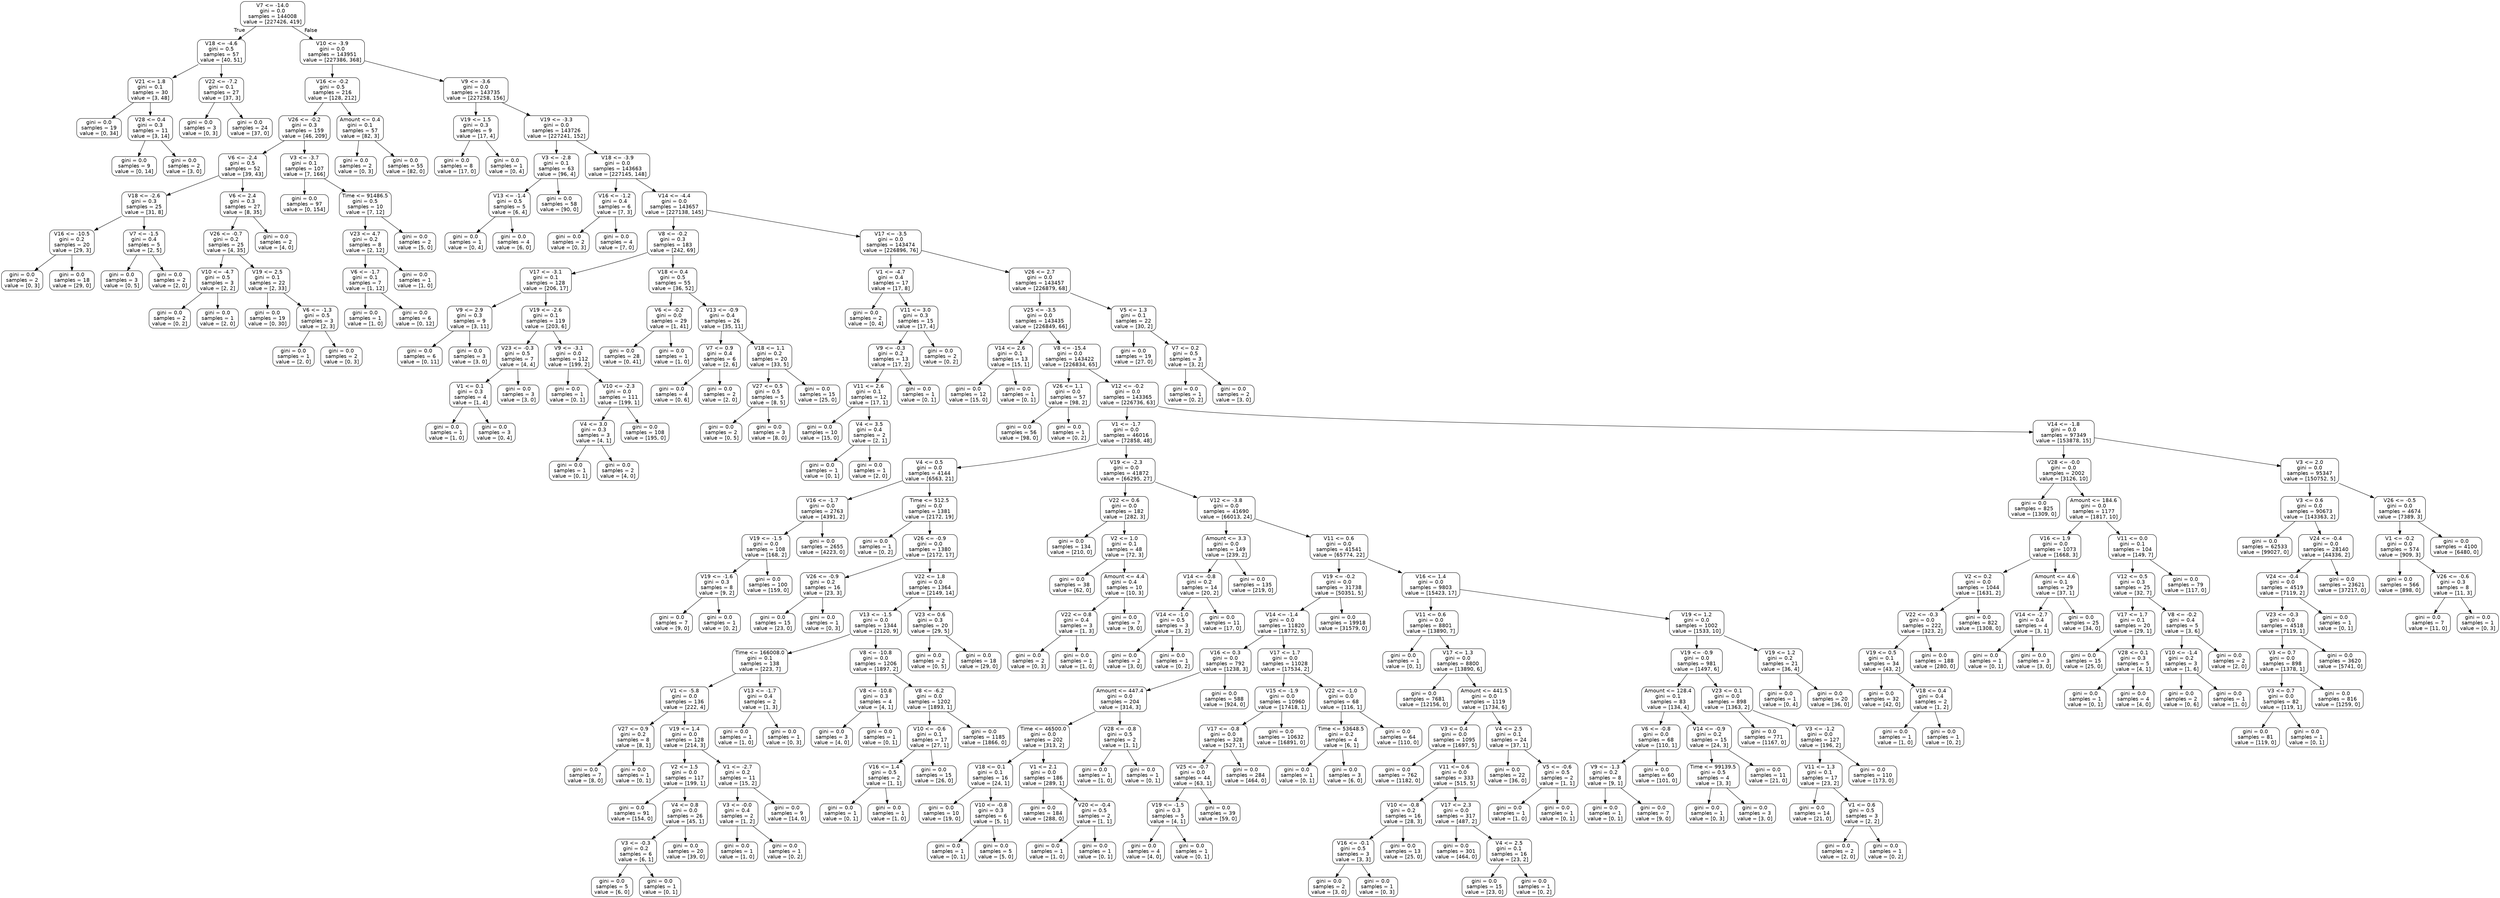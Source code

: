 digraph Tree {
node [shape=box, style="rounded", color="black", fontname="helvetica"] ;
edge [fontname="helvetica"] ;
0 [label="V7 <= -14.0\ngini = 0.0\nsamples = 144008\nvalue = [227426, 419]"] ;
1 [label="V18 <= -4.6\ngini = 0.5\nsamples = 57\nvalue = [40, 51]"] ;
0 -> 1 [labeldistance=2.5, labelangle=45, headlabel="True"] ;
2 [label="V21 <= 1.8\ngini = 0.1\nsamples = 30\nvalue = [3, 48]"] ;
1 -> 2 ;
3 [label="gini = 0.0\nsamples = 19\nvalue = [0, 34]"] ;
2 -> 3 ;
4 [label="V28 <= 0.4\ngini = 0.3\nsamples = 11\nvalue = [3, 14]"] ;
2 -> 4 ;
5 [label="gini = 0.0\nsamples = 9\nvalue = [0, 14]"] ;
4 -> 5 ;
6 [label="gini = 0.0\nsamples = 2\nvalue = [3, 0]"] ;
4 -> 6 ;
7 [label="V22 <= -7.2\ngini = 0.1\nsamples = 27\nvalue = [37, 3]"] ;
1 -> 7 ;
8 [label="gini = 0.0\nsamples = 3\nvalue = [0, 3]"] ;
7 -> 8 ;
9 [label="gini = 0.0\nsamples = 24\nvalue = [37, 0]"] ;
7 -> 9 ;
10 [label="V10 <= -3.9\ngini = 0.0\nsamples = 143951\nvalue = [227386, 368]"] ;
0 -> 10 [labeldistance=2.5, labelangle=-45, headlabel="False"] ;
11 [label="V16 <= -0.2\ngini = 0.5\nsamples = 216\nvalue = [128, 212]"] ;
10 -> 11 ;
12 [label="V26 <= -0.2\ngini = 0.3\nsamples = 159\nvalue = [46, 209]"] ;
11 -> 12 ;
13 [label="V6 <= -2.4\ngini = 0.5\nsamples = 52\nvalue = [39, 43]"] ;
12 -> 13 ;
14 [label="V18 <= -2.6\ngini = 0.3\nsamples = 25\nvalue = [31, 8]"] ;
13 -> 14 ;
15 [label="V16 <= -10.5\ngini = 0.2\nsamples = 20\nvalue = [29, 3]"] ;
14 -> 15 ;
16 [label="gini = 0.0\nsamples = 2\nvalue = [0, 3]"] ;
15 -> 16 ;
17 [label="gini = 0.0\nsamples = 18\nvalue = [29, 0]"] ;
15 -> 17 ;
18 [label="V7 <= -1.5\ngini = 0.4\nsamples = 5\nvalue = [2, 5]"] ;
14 -> 18 ;
19 [label="gini = 0.0\nsamples = 3\nvalue = [0, 5]"] ;
18 -> 19 ;
20 [label="gini = 0.0\nsamples = 2\nvalue = [2, 0]"] ;
18 -> 20 ;
21 [label="V6 <= 2.4\ngini = 0.3\nsamples = 27\nvalue = [8, 35]"] ;
13 -> 21 ;
22 [label="V26 <= -0.7\ngini = 0.2\nsamples = 25\nvalue = [4, 35]"] ;
21 -> 22 ;
23 [label="V10 <= -4.7\ngini = 0.5\nsamples = 3\nvalue = [2, 2]"] ;
22 -> 23 ;
24 [label="gini = 0.0\nsamples = 2\nvalue = [0, 2]"] ;
23 -> 24 ;
25 [label="gini = 0.0\nsamples = 1\nvalue = [2, 0]"] ;
23 -> 25 ;
26 [label="V19 <= 2.5\ngini = 0.1\nsamples = 22\nvalue = [2, 33]"] ;
22 -> 26 ;
27 [label="gini = 0.0\nsamples = 19\nvalue = [0, 30]"] ;
26 -> 27 ;
28 [label="V6 <= -1.3\ngini = 0.5\nsamples = 3\nvalue = [2, 3]"] ;
26 -> 28 ;
29 [label="gini = 0.0\nsamples = 1\nvalue = [2, 0]"] ;
28 -> 29 ;
30 [label="gini = 0.0\nsamples = 2\nvalue = [0, 3]"] ;
28 -> 30 ;
31 [label="gini = 0.0\nsamples = 2\nvalue = [4, 0]"] ;
21 -> 31 ;
32 [label="V3 <= -3.7\ngini = 0.1\nsamples = 107\nvalue = [7, 166]"] ;
12 -> 32 ;
33 [label="gini = 0.0\nsamples = 97\nvalue = [0, 154]"] ;
32 -> 33 ;
34 [label="Time <= 91486.5\ngini = 0.5\nsamples = 10\nvalue = [7, 12]"] ;
32 -> 34 ;
35 [label="V23 <= 4.7\ngini = 0.2\nsamples = 8\nvalue = [2, 12]"] ;
34 -> 35 ;
36 [label="V6 <= -1.7\ngini = 0.1\nsamples = 7\nvalue = [1, 12]"] ;
35 -> 36 ;
37 [label="gini = 0.0\nsamples = 1\nvalue = [1, 0]"] ;
36 -> 37 ;
38 [label="gini = 0.0\nsamples = 6\nvalue = [0, 12]"] ;
36 -> 38 ;
39 [label="gini = 0.0\nsamples = 1\nvalue = [1, 0]"] ;
35 -> 39 ;
40 [label="gini = 0.0\nsamples = 2\nvalue = [5, 0]"] ;
34 -> 40 ;
41 [label="Amount <= 0.4\ngini = 0.1\nsamples = 57\nvalue = [82, 3]"] ;
11 -> 41 ;
42 [label="gini = 0.0\nsamples = 2\nvalue = [0, 3]"] ;
41 -> 42 ;
43 [label="gini = 0.0\nsamples = 55\nvalue = [82, 0]"] ;
41 -> 43 ;
44 [label="V9 <= -3.6\ngini = 0.0\nsamples = 143735\nvalue = [227258, 156]"] ;
10 -> 44 ;
45 [label="V19 <= 1.5\ngini = 0.3\nsamples = 9\nvalue = [17, 4]"] ;
44 -> 45 ;
46 [label="gini = 0.0\nsamples = 8\nvalue = [17, 0]"] ;
45 -> 46 ;
47 [label="gini = 0.0\nsamples = 1\nvalue = [0, 4]"] ;
45 -> 47 ;
48 [label="V19 <= -3.3\ngini = 0.0\nsamples = 143726\nvalue = [227241, 152]"] ;
44 -> 48 ;
49 [label="V3 <= -2.8\ngini = 0.1\nsamples = 63\nvalue = [96, 4]"] ;
48 -> 49 ;
50 [label="V13 <= -1.4\ngini = 0.5\nsamples = 5\nvalue = [6, 4]"] ;
49 -> 50 ;
51 [label="gini = 0.0\nsamples = 1\nvalue = [0, 4]"] ;
50 -> 51 ;
52 [label="gini = 0.0\nsamples = 4\nvalue = [6, 0]"] ;
50 -> 52 ;
53 [label="gini = 0.0\nsamples = 58\nvalue = [90, 0]"] ;
49 -> 53 ;
54 [label="V18 <= -3.9\ngini = 0.0\nsamples = 143663\nvalue = [227145, 148]"] ;
48 -> 54 ;
55 [label="V16 <= -1.2\ngini = 0.4\nsamples = 6\nvalue = [7, 3]"] ;
54 -> 55 ;
56 [label="gini = 0.0\nsamples = 2\nvalue = [0, 3]"] ;
55 -> 56 ;
57 [label="gini = 0.0\nsamples = 4\nvalue = [7, 0]"] ;
55 -> 57 ;
58 [label="V14 <= -4.4\ngini = 0.0\nsamples = 143657\nvalue = [227138, 145]"] ;
54 -> 58 ;
59 [label="V8 <= -0.2\ngini = 0.3\nsamples = 183\nvalue = [242, 69]"] ;
58 -> 59 ;
60 [label="V17 <= -3.1\ngini = 0.1\nsamples = 128\nvalue = [206, 17]"] ;
59 -> 60 ;
61 [label="V9 <= 2.9\ngini = 0.3\nsamples = 9\nvalue = [3, 11]"] ;
60 -> 61 ;
62 [label="gini = 0.0\nsamples = 6\nvalue = [0, 11]"] ;
61 -> 62 ;
63 [label="gini = 0.0\nsamples = 3\nvalue = [3, 0]"] ;
61 -> 63 ;
64 [label="V19 <= -2.6\ngini = 0.1\nsamples = 119\nvalue = [203, 6]"] ;
60 -> 64 ;
65 [label="V23 <= -0.3\ngini = 0.5\nsamples = 7\nvalue = [4, 4]"] ;
64 -> 65 ;
66 [label="V1 <= 0.1\ngini = 0.3\nsamples = 4\nvalue = [1, 4]"] ;
65 -> 66 ;
67 [label="gini = 0.0\nsamples = 1\nvalue = [1, 0]"] ;
66 -> 67 ;
68 [label="gini = 0.0\nsamples = 3\nvalue = [0, 4]"] ;
66 -> 68 ;
69 [label="gini = 0.0\nsamples = 3\nvalue = [3, 0]"] ;
65 -> 69 ;
70 [label="V9 <= -3.1\ngini = 0.0\nsamples = 112\nvalue = [199, 2]"] ;
64 -> 70 ;
71 [label="gini = 0.0\nsamples = 1\nvalue = [0, 1]"] ;
70 -> 71 ;
72 [label="V10 <= -2.3\ngini = 0.0\nsamples = 111\nvalue = [199, 1]"] ;
70 -> 72 ;
73 [label="V4 <= 3.0\ngini = 0.3\nsamples = 3\nvalue = [4, 1]"] ;
72 -> 73 ;
74 [label="gini = 0.0\nsamples = 1\nvalue = [0, 1]"] ;
73 -> 74 ;
75 [label="gini = 0.0\nsamples = 2\nvalue = [4, 0]"] ;
73 -> 75 ;
76 [label="gini = 0.0\nsamples = 108\nvalue = [195, 0]"] ;
72 -> 76 ;
77 [label="V18 <= 0.4\ngini = 0.5\nsamples = 55\nvalue = [36, 52]"] ;
59 -> 77 ;
78 [label="V6 <= -0.2\ngini = 0.0\nsamples = 29\nvalue = [1, 41]"] ;
77 -> 78 ;
79 [label="gini = 0.0\nsamples = 28\nvalue = [0, 41]"] ;
78 -> 79 ;
80 [label="gini = 0.0\nsamples = 1\nvalue = [1, 0]"] ;
78 -> 80 ;
81 [label="V13 <= -0.9\ngini = 0.4\nsamples = 26\nvalue = [35, 11]"] ;
77 -> 81 ;
82 [label="V7 <= 0.9\ngini = 0.4\nsamples = 6\nvalue = [2, 6]"] ;
81 -> 82 ;
83 [label="gini = 0.0\nsamples = 4\nvalue = [0, 6]"] ;
82 -> 83 ;
84 [label="gini = 0.0\nsamples = 2\nvalue = [2, 0]"] ;
82 -> 84 ;
85 [label="V18 <= 1.1\ngini = 0.2\nsamples = 20\nvalue = [33, 5]"] ;
81 -> 85 ;
86 [label="V27 <= 0.5\ngini = 0.5\nsamples = 5\nvalue = [8, 5]"] ;
85 -> 86 ;
87 [label="gini = 0.0\nsamples = 2\nvalue = [0, 5]"] ;
86 -> 87 ;
88 [label="gini = 0.0\nsamples = 3\nvalue = [8, 0]"] ;
86 -> 88 ;
89 [label="gini = 0.0\nsamples = 15\nvalue = [25, 0]"] ;
85 -> 89 ;
90 [label="V17 <= -3.5\ngini = 0.0\nsamples = 143474\nvalue = [226896, 76]"] ;
58 -> 90 ;
91 [label="V1 <= -4.7\ngini = 0.4\nsamples = 17\nvalue = [17, 8]"] ;
90 -> 91 ;
92 [label="gini = 0.0\nsamples = 2\nvalue = [0, 4]"] ;
91 -> 92 ;
93 [label="V11 <= 3.0\ngini = 0.3\nsamples = 15\nvalue = [17, 4]"] ;
91 -> 93 ;
94 [label="V9 <= -0.3\ngini = 0.2\nsamples = 13\nvalue = [17, 2]"] ;
93 -> 94 ;
95 [label="V11 <= 2.6\ngini = 0.1\nsamples = 12\nvalue = [17, 1]"] ;
94 -> 95 ;
96 [label="gini = 0.0\nsamples = 10\nvalue = [15, 0]"] ;
95 -> 96 ;
97 [label="V4 <= 3.5\ngini = 0.4\nsamples = 2\nvalue = [2, 1]"] ;
95 -> 97 ;
98 [label="gini = 0.0\nsamples = 1\nvalue = [0, 1]"] ;
97 -> 98 ;
99 [label="gini = 0.0\nsamples = 1\nvalue = [2, 0]"] ;
97 -> 99 ;
100 [label="gini = 0.0\nsamples = 1\nvalue = [0, 1]"] ;
94 -> 100 ;
101 [label="gini = 0.0\nsamples = 2\nvalue = [0, 2]"] ;
93 -> 101 ;
102 [label="V26 <= 2.7\ngini = 0.0\nsamples = 143457\nvalue = [226879, 68]"] ;
90 -> 102 ;
103 [label="V25 <= -3.5\ngini = 0.0\nsamples = 143435\nvalue = [226849, 66]"] ;
102 -> 103 ;
104 [label="V14 <= 2.6\ngini = 0.1\nsamples = 13\nvalue = [15, 1]"] ;
103 -> 104 ;
105 [label="gini = 0.0\nsamples = 12\nvalue = [15, 0]"] ;
104 -> 105 ;
106 [label="gini = 0.0\nsamples = 1\nvalue = [0, 1]"] ;
104 -> 106 ;
107 [label="V8 <= -15.4\ngini = 0.0\nsamples = 143422\nvalue = [226834, 65]"] ;
103 -> 107 ;
108 [label="V26 <= 1.1\ngini = 0.0\nsamples = 57\nvalue = [98, 2]"] ;
107 -> 108 ;
109 [label="gini = 0.0\nsamples = 56\nvalue = [98, 0]"] ;
108 -> 109 ;
110 [label="gini = 0.0\nsamples = 1\nvalue = [0, 2]"] ;
108 -> 110 ;
111 [label="V12 <= -0.2\ngini = 0.0\nsamples = 143365\nvalue = [226736, 63]"] ;
107 -> 111 ;
112 [label="V1 <= -1.7\ngini = 0.0\nsamples = 46016\nvalue = [72858, 48]"] ;
111 -> 112 ;
113 [label="V4 <= 0.5\ngini = 0.0\nsamples = 4144\nvalue = [6563, 21]"] ;
112 -> 113 ;
114 [label="V16 <= -1.7\ngini = 0.0\nsamples = 2763\nvalue = [4391, 2]"] ;
113 -> 114 ;
115 [label="V19 <= -1.5\ngini = 0.0\nsamples = 108\nvalue = [168, 2]"] ;
114 -> 115 ;
116 [label="V19 <= -1.6\ngini = 0.3\nsamples = 8\nvalue = [9, 2]"] ;
115 -> 116 ;
117 [label="gini = 0.0\nsamples = 7\nvalue = [9, 0]"] ;
116 -> 117 ;
118 [label="gini = 0.0\nsamples = 1\nvalue = [0, 2]"] ;
116 -> 118 ;
119 [label="gini = 0.0\nsamples = 100\nvalue = [159, 0]"] ;
115 -> 119 ;
120 [label="gini = 0.0\nsamples = 2655\nvalue = [4223, 0]"] ;
114 -> 120 ;
121 [label="Time <= 512.5\ngini = 0.0\nsamples = 1381\nvalue = [2172, 19]"] ;
113 -> 121 ;
122 [label="gini = 0.0\nsamples = 1\nvalue = [0, 2]"] ;
121 -> 122 ;
123 [label="V26 <= -0.9\ngini = 0.0\nsamples = 1380\nvalue = [2172, 17]"] ;
121 -> 123 ;
124 [label="V26 <= -0.9\ngini = 0.2\nsamples = 16\nvalue = [23, 3]"] ;
123 -> 124 ;
125 [label="gini = 0.0\nsamples = 15\nvalue = [23, 0]"] ;
124 -> 125 ;
126 [label="gini = 0.0\nsamples = 1\nvalue = [0, 3]"] ;
124 -> 126 ;
127 [label="V22 <= 1.8\ngini = 0.0\nsamples = 1364\nvalue = [2149, 14]"] ;
123 -> 127 ;
128 [label="V13 <= -1.5\ngini = 0.0\nsamples = 1344\nvalue = [2120, 9]"] ;
127 -> 128 ;
129 [label="Time <= 166008.0\ngini = 0.1\nsamples = 138\nvalue = [223, 7]"] ;
128 -> 129 ;
130 [label="V1 <= -5.8\ngini = 0.0\nsamples = 136\nvalue = [222, 4]"] ;
129 -> 130 ;
131 [label="V27 <= 0.9\ngini = 0.2\nsamples = 8\nvalue = [8, 1]"] ;
130 -> 131 ;
132 [label="gini = 0.0\nsamples = 7\nvalue = [8, 0]"] ;
131 -> 132 ;
133 [label="gini = 0.0\nsamples = 1\nvalue = [0, 1]"] ;
131 -> 133 ;
134 [label="V19 <= 1.4\ngini = 0.0\nsamples = 128\nvalue = [214, 3]"] ;
130 -> 134 ;
135 [label="V2 <= 1.5\ngini = 0.0\nsamples = 117\nvalue = [199, 1]"] ;
134 -> 135 ;
136 [label="gini = 0.0\nsamples = 91\nvalue = [154, 0]"] ;
135 -> 136 ;
137 [label="V4 <= 0.8\ngini = 0.0\nsamples = 26\nvalue = [45, 1]"] ;
135 -> 137 ;
138 [label="V3 <= -0.3\ngini = 0.2\nsamples = 6\nvalue = [6, 1]"] ;
137 -> 138 ;
139 [label="gini = 0.0\nsamples = 5\nvalue = [6, 0]"] ;
138 -> 139 ;
140 [label="gini = 0.0\nsamples = 1\nvalue = [0, 1]"] ;
138 -> 140 ;
141 [label="gini = 0.0\nsamples = 20\nvalue = [39, 0]"] ;
137 -> 141 ;
142 [label="V1 <= -2.7\ngini = 0.2\nsamples = 11\nvalue = [15, 2]"] ;
134 -> 142 ;
143 [label="V3 <= -0.0\ngini = 0.4\nsamples = 2\nvalue = [1, 2]"] ;
142 -> 143 ;
144 [label="gini = 0.0\nsamples = 1\nvalue = [1, 0]"] ;
143 -> 144 ;
145 [label="gini = 0.0\nsamples = 1\nvalue = [0, 2]"] ;
143 -> 145 ;
146 [label="gini = 0.0\nsamples = 9\nvalue = [14, 0]"] ;
142 -> 146 ;
147 [label="V13 <= -1.7\ngini = 0.4\nsamples = 2\nvalue = [1, 3]"] ;
129 -> 147 ;
148 [label="gini = 0.0\nsamples = 1\nvalue = [1, 0]"] ;
147 -> 148 ;
149 [label="gini = 0.0\nsamples = 1\nvalue = [0, 3]"] ;
147 -> 149 ;
150 [label="V8 <= -10.8\ngini = 0.0\nsamples = 1206\nvalue = [1897, 2]"] ;
128 -> 150 ;
151 [label="V8 <= -10.8\ngini = 0.3\nsamples = 4\nvalue = [4, 1]"] ;
150 -> 151 ;
152 [label="gini = 0.0\nsamples = 3\nvalue = [4, 0]"] ;
151 -> 152 ;
153 [label="gini = 0.0\nsamples = 1\nvalue = [0, 1]"] ;
151 -> 153 ;
154 [label="V8 <= -6.2\ngini = 0.0\nsamples = 1202\nvalue = [1893, 1]"] ;
150 -> 154 ;
155 [label="V10 <= -0.6\ngini = 0.1\nsamples = 17\nvalue = [27, 1]"] ;
154 -> 155 ;
156 [label="V16 <= 1.4\ngini = 0.5\nsamples = 2\nvalue = [1, 1]"] ;
155 -> 156 ;
157 [label="gini = 0.0\nsamples = 1\nvalue = [0, 1]"] ;
156 -> 157 ;
158 [label="gini = 0.0\nsamples = 1\nvalue = [1, 0]"] ;
156 -> 158 ;
159 [label="gini = 0.0\nsamples = 15\nvalue = [26, 0]"] ;
155 -> 159 ;
160 [label="gini = 0.0\nsamples = 1185\nvalue = [1866, 0]"] ;
154 -> 160 ;
161 [label="V23 <= 0.6\ngini = 0.3\nsamples = 20\nvalue = [29, 5]"] ;
127 -> 161 ;
162 [label="gini = 0.0\nsamples = 2\nvalue = [0, 5]"] ;
161 -> 162 ;
163 [label="gini = 0.0\nsamples = 18\nvalue = [29, 0]"] ;
161 -> 163 ;
164 [label="V19 <= -2.3\ngini = 0.0\nsamples = 41872\nvalue = [66295, 27]"] ;
112 -> 164 ;
165 [label="V22 <= 0.6\ngini = 0.0\nsamples = 182\nvalue = [282, 3]"] ;
164 -> 165 ;
166 [label="gini = 0.0\nsamples = 134\nvalue = [210, 0]"] ;
165 -> 166 ;
167 [label="V2 <= 1.0\ngini = 0.1\nsamples = 48\nvalue = [72, 3]"] ;
165 -> 167 ;
168 [label="gini = 0.0\nsamples = 38\nvalue = [62, 0]"] ;
167 -> 168 ;
169 [label="Amount <= 4.4\ngini = 0.4\nsamples = 10\nvalue = [10, 3]"] ;
167 -> 169 ;
170 [label="V22 <= 0.8\ngini = 0.4\nsamples = 3\nvalue = [1, 3]"] ;
169 -> 170 ;
171 [label="gini = 0.0\nsamples = 2\nvalue = [0, 3]"] ;
170 -> 171 ;
172 [label="gini = 0.0\nsamples = 1\nvalue = [1, 0]"] ;
170 -> 172 ;
173 [label="gini = 0.0\nsamples = 7\nvalue = [9, 0]"] ;
169 -> 173 ;
174 [label="V12 <= -3.8\ngini = 0.0\nsamples = 41690\nvalue = [66013, 24]"] ;
164 -> 174 ;
175 [label="Amount <= 3.3\ngini = 0.0\nsamples = 149\nvalue = [239, 2]"] ;
174 -> 175 ;
176 [label="V14 <= -0.8\ngini = 0.2\nsamples = 14\nvalue = [20, 2]"] ;
175 -> 176 ;
177 [label="V14 <= -1.0\ngini = 0.5\nsamples = 3\nvalue = [3, 2]"] ;
176 -> 177 ;
178 [label="gini = 0.0\nsamples = 2\nvalue = [3, 0]"] ;
177 -> 178 ;
179 [label="gini = 0.0\nsamples = 1\nvalue = [0, 2]"] ;
177 -> 179 ;
180 [label="gini = 0.0\nsamples = 11\nvalue = [17, 0]"] ;
176 -> 180 ;
181 [label="gini = 0.0\nsamples = 135\nvalue = [219, 0]"] ;
175 -> 181 ;
182 [label="V11 <= 0.6\ngini = 0.0\nsamples = 41541\nvalue = [65774, 22]"] ;
174 -> 182 ;
183 [label="V19 <= -0.2\ngini = 0.0\nsamples = 31738\nvalue = [50351, 5]"] ;
182 -> 183 ;
184 [label="V14 <= -1.4\ngini = 0.0\nsamples = 11820\nvalue = [18772, 5]"] ;
183 -> 184 ;
185 [label="V16 <= 0.3\ngini = 0.0\nsamples = 792\nvalue = [1238, 3]"] ;
184 -> 185 ;
186 [label="Amount <= 447.4\ngini = 0.0\nsamples = 204\nvalue = [314, 3]"] ;
185 -> 186 ;
187 [label="Time <= 46500.0\ngini = 0.0\nsamples = 202\nvalue = [313, 2]"] ;
186 -> 187 ;
188 [label="V18 <= 0.1\ngini = 0.1\nsamples = 16\nvalue = [24, 1]"] ;
187 -> 188 ;
189 [label="gini = 0.0\nsamples = 10\nvalue = [19, 0]"] ;
188 -> 189 ;
190 [label="V10 <= -0.8\ngini = 0.3\nsamples = 6\nvalue = [5, 1]"] ;
188 -> 190 ;
191 [label="gini = 0.0\nsamples = 1\nvalue = [0, 1]"] ;
190 -> 191 ;
192 [label="gini = 0.0\nsamples = 5\nvalue = [5, 0]"] ;
190 -> 192 ;
193 [label="V1 <= 2.1\ngini = 0.0\nsamples = 186\nvalue = [289, 1]"] ;
187 -> 193 ;
194 [label="gini = 0.0\nsamples = 184\nvalue = [288, 0]"] ;
193 -> 194 ;
195 [label="V20 <= -0.4\ngini = 0.5\nsamples = 2\nvalue = [1, 1]"] ;
193 -> 195 ;
196 [label="gini = 0.0\nsamples = 1\nvalue = [1, 0]"] ;
195 -> 196 ;
197 [label="gini = 0.0\nsamples = 1\nvalue = [0, 1]"] ;
195 -> 197 ;
198 [label="V28 <= -0.8\ngini = 0.5\nsamples = 2\nvalue = [1, 1]"] ;
186 -> 198 ;
199 [label="gini = 0.0\nsamples = 1\nvalue = [1, 0]"] ;
198 -> 199 ;
200 [label="gini = 0.0\nsamples = 1\nvalue = [0, 1]"] ;
198 -> 200 ;
201 [label="gini = 0.0\nsamples = 588\nvalue = [924, 0]"] ;
185 -> 201 ;
202 [label="V17 <= 1.7\ngini = 0.0\nsamples = 11028\nvalue = [17534, 2]"] ;
184 -> 202 ;
203 [label="V15 <= -1.9\ngini = 0.0\nsamples = 10960\nvalue = [17418, 1]"] ;
202 -> 203 ;
204 [label="V17 <= -0.8\ngini = 0.0\nsamples = 328\nvalue = [527, 1]"] ;
203 -> 204 ;
205 [label="V25 <= -0.7\ngini = 0.0\nsamples = 44\nvalue = [63, 1]"] ;
204 -> 205 ;
206 [label="V19 <= -1.5\ngini = 0.3\nsamples = 5\nvalue = [4, 1]"] ;
205 -> 206 ;
207 [label="gini = 0.0\nsamples = 4\nvalue = [4, 0]"] ;
206 -> 207 ;
208 [label="gini = 0.0\nsamples = 1\nvalue = [0, 1]"] ;
206 -> 208 ;
209 [label="gini = 0.0\nsamples = 39\nvalue = [59, 0]"] ;
205 -> 209 ;
210 [label="gini = 0.0\nsamples = 284\nvalue = [464, 0]"] ;
204 -> 210 ;
211 [label="gini = 0.0\nsamples = 10632\nvalue = [16891, 0]"] ;
203 -> 211 ;
212 [label="V22 <= -1.0\ngini = 0.0\nsamples = 68\nvalue = [116, 1]"] ;
202 -> 212 ;
213 [label="Time <= 53648.5\ngini = 0.2\nsamples = 4\nvalue = [6, 1]"] ;
212 -> 213 ;
214 [label="gini = 0.0\nsamples = 1\nvalue = [0, 1]"] ;
213 -> 214 ;
215 [label="gini = 0.0\nsamples = 3\nvalue = [6, 0]"] ;
213 -> 215 ;
216 [label="gini = 0.0\nsamples = 64\nvalue = [110, 0]"] ;
212 -> 216 ;
217 [label="gini = 0.0\nsamples = 19918\nvalue = [31579, 0]"] ;
183 -> 217 ;
218 [label="V16 <= 1.4\ngini = 0.0\nsamples = 9803\nvalue = [15423, 17]"] ;
182 -> 218 ;
219 [label="V11 <= 0.6\ngini = 0.0\nsamples = 8801\nvalue = [13890, 7]"] ;
218 -> 219 ;
220 [label="gini = 0.0\nsamples = 1\nvalue = [0, 1]"] ;
219 -> 220 ;
221 [label="V17 <= 1.3\ngini = 0.0\nsamples = 8800\nvalue = [13890, 6]"] ;
219 -> 221 ;
222 [label="gini = 0.0\nsamples = 7681\nvalue = [12156, 0]"] ;
221 -> 222 ;
223 [label="Amount <= 441.5\ngini = 0.0\nsamples = 1119\nvalue = [1734, 6]"] ;
221 -> 223 ;
224 [label="V3 <= 0.4\ngini = 0.0\nsamples = 1095\nvalue = [1697, 5]"] ;
223 -> 224 ;
225 [label="gini = 0.0\nsamples = 762\nvalue = [1182, 0]"] ;
224 -> 225 ;
226 [label="V11 <= 0.6\ngini = 0.0\nsamples = 333\nvalue = [515, 5]"] ;
224 -> 226 ;
227 [label="V10 <= -0.8\ngini = 0.2\nsamples = 16\nvalue = [28, 3]"] ;
226 -> 227 ;
228 [label="V16 <= -0.1\ngini = 0.5\nsamples = 3\nvalue = [3, 3]"] ;
227 -> 228 ;
229 [label="gini = 0.0\nsamples = 2\nvalue = [3, 0]"] ;
228 -> 229 ;
230 [label="gini = 0.0\nsamples = 1\nvalue = [0, 3]"] ;
228 -> 230 ;
231 [label="gini = 0.0\nsamples = 13\nvalue = [25, 0]"] ;
227 -> 231 ;
232 [label="V17 <= 2.3\ngini = 0.0\nsamples = 317\nvalue = [487, 2]"] ;
226 -> 232 ;
233 [label="gini = 0.0\nsamples = 301\nvalue = [464, 0]"] ;
232 -> 233 ;
234 [label="V4 <= 2.5\ngini = 0.1\nsamples = 16\nvalue = [23, 2]"] ;
232 -> 234 ;
235 [label="gini = 0.0\nsamples = 15\nvalue = [23, 0]"] ;
234 -> 235 ;
236 [label="gini = 0.0\nsamples = 1\nvalue = [0, 2]"] ;
234 -> 236 ;
237 [label="V4 <= 2.5\ngini = 0.1\nsamples = 24\nvalue = [37, 1]"] ;
223 -> 237 ;
238 [label="gini = 0.0\nsamples = 22\nvalue = [36, 0]"] ;
237 -> 238 ;
239 [label="V5 <= -0.6\ngini = 0.5\nsamples = 2\nvalue = [1, 1]"] ;
237 -> 239 ;
240 [label="gini = 0.0\nsamples = 1\nvalue = [1, 0]"] ;
239 -> 240 ;
241 [label="gini = 0.0\nsamples = 1\nvalue = [0, 1]"] ;
239 -> 241 ;
242 [label="V19 <= 1.2\ngini = 0.0\nsamples = 1002\nvalue = [1533, 10]"] ;
218 -> 242 ;
243 [label="V19 <= -0.9\ngini = 0.0\nsamples = 981\nvalue = [1497, 6]"] ;
242 -> 243 ;
244 [label="Amount <= 128.4\ngini = 0.1\nsamples = 83\nvalue = [134, 4]"] ;
243 -> 244 ;
245 [label="V6 <= -0.8\ngini = 0.0\nsamples = 68\nvalue = [110, 1]"] ;
244 -> 245 ;
246 [label="V9 <= -1.3\ngini = 0.2\nsamples = 8\nvalue = [9, 1]"] ;
245 -> 246 ;
247 [label="gini = 0.0\nsamples = 1\nvalue = [0, 1]"] ;
246 -> 247 ;
248 [label="gini = 0.0\nsamples = 7\nvalue = [9, 0]"] ;
246 -> 248 ;
249 [label="gini = 0.0\nsamples = 60\nvalue = [101, 0]"] ;
245 -> 249 ;
250 [label="V14 <= -0.9\ngini = 0.2\nsamples = 15\nvalue = [24, 3]"] ;
244 -> 250 ;
251 [label="Time <= 99139.5\ngini = 0.5\nsamples = 4\nvalue = [3, 3]"] ;
250 -> 251 ;
252 [label="gini = 0.0\nsamples = 1\nvalue = [0, 3]"] ;
251 -> 252 ;
253 [label="gini = 0.0\nsamples = 3\nvalue = [3, 0]"] ;
251 -> 253 ;
254 [label="gini = 0.0\nsamples = 11\nvalue = [21, 0]"] ;
250 -> 254 ;
255 [label="V23 <= 0.1\ngini = 0.0\nsamples = 898\nvalue = [1363, 2]"] ;
243 -> 255 ;
256 [label="gini = 0.0\nsamples = 771\nvalue = [1167, 0]"] ;
255 -> 256 ;
257 [label="V3 <= -1.2\ngini = 0.0\nsamples = 127\nvalue = [196, 2]"] ;
255 -> 257 ;
258 [label="V11 <= 1.3\ngini = 0.1\nsamples = 17\nvalue = [23, 2]"] ;
257 -> 258 ;
259 [label="gini = 0.0\nsamples = 14\nvalue = [21, 0]"] ;
258 -> 259 ;
260 [label="V1 <= 0.6\ngini = 0.5\nsamples = 3\nvalue = [2, 2]"] ;
258 -> 260 ;
261 [label="gini = 0.0\nsamples = 2\nvalue = [2, 0]"] ;
260 -> 261 ;
262 [label="gini = 0.0\nsamples = 1\nvalue = [0, 2]"] ;
260 -> 262 ;
263 [label="gini = 0.0\nsamples = 110\nvalue = [173, 0]"] ;
257 -> 263 ;
264 [label="V19 <= 1.2\ngini = 0.2\nsamples = 21\nvalue = [36, 4]"] ;
242 -> 264 ;
265 [label="gini = 0.0\nsamples = 1\nvalue = [0, 4]"] ;
264 -> 265 ;
266 [label="gini = 0.0\nsamples = 20\nvalue = [36, 0]"] ;
264 -> 266 ;
267 [label="V14 <= -1.8\ngini = 0.0\nsamples = 97349\nvalue = [153878, 15]"] ;
111 -> 267 ;
268 [label="V28 <= -0.0\ngini = 0.0\nsamples = 2002\nvalue = [3126, 10]"] ;
267 -> 268 ;
269 [label="gini = 0.0\nsamples = 825\nvalue = [1309, 0]"] ;
268 -> 269 ;
270 [label="Amount <= 184.6\ngini = 0.0\nsamples = 1177\nvalue = [1817, 10]"] ;
268 -> 270 ;
271 [label="V16 <= 1.9\ngini = 0.0\nsamples = 1073\nvalue = [1668, 3]"] ;
270 -> 271 ;
272 [label="V2 <= 0.2\ngini = 0.0\nsamples = 1044\nvalue = [1631, 2]"] ;
271 -> 272 ;
273 [label="V22 <= -0.3\ngini = 0.0\nsamples = 222\nvalue = [323, 2]"] ;
272 -> 273 ;
274 [label="V19 <= 0.5\ngini = 0.1\nsamples = 34\nvalue = [43, 2]"] ;
273 -> 274 ;
275 [label="gini = 0.0\nsamples = 32\nvalue = [42, 0]"] ;
274 -> 275 ;
276 [label="V18 <= 0.4\ngini = 0.4\nsamples = 2\nvalue = [1, 2]"] ;
274 -> 276 ;
277 [label="gini = 0.0\nsamples = 1\nvalue = [1, 0]"] ;
276 -> 277 ;
278 [label="gini = 0.0\nsamples = 1\nvalue = [0, 2]"] ;
276 -> 278 ;
279 [label="gini = 0.0\nsamples = 188\nvalue = [280, 0]"] ;
273 -> 279 ;
280 [label="gini = 0.0\nsamples = 822\nvalue = [1308, 0]"] ;
272 -> 280 ;
281 [label="Amount <= 4.6\ngini = 0.1\nsamples = 29\nvalue = [37, 1]"] ;
271 -> 281 ;
282 [label="V14 <= -2.7\ngini = 0.4\nsamples = 4\nvalue = [3, 1]"] ;
281 -> 282 ;
283 [label="gini = 0.0\nsamples = 1\nvalue = [0, 1]"] ;
282 -> 283 ;
284 [label="gini = 0.0\nsamples = 3\nvalue = [3, 0]"] ;
282 -> 284 ;
285 [label="gini = 0.0\nsamples = 25\nvalue = [34, 0]"] ;
281 -> 285 ;
286 [label="V11 <= 0.0\ngini = 0.1\nsamples = 104\nvalue = [149, 7]"] ;
270 -> 286 ;
287 [label="V12 <= 0.5\ngini = 0.3\nsamples = 25\nvalue = [32, 7]"] ;
286 -> 287 ;
288 [label="V17 <= 1.7\ngini = 0.1\nsamples = 20\nvalue = [29, 1]"] ;
287 -> 288 ;
289 [label="gini = 0.0\nsamples = 15\nvalue = [25, 0]"] ;
288 -> 289 ;
290 [label="V28 <= 0.1\ngini = 0.3\nsamples = 5\nvalue = [4, 1]"] ;
288 -> 290 ;
291 [label="gini = 0.0\nsamples = 1\nvalue = [0, 1]"] ;
290 -> 291 ;
292 [label="gini = 0.0\nsamples = 4\nvalue = [4, 0]"] ;
290 -> 292 ;
293 [label="V8 <= -0.2\ngini = 0.4\nsamples = 5\nvalue = [3, 6]"] ;
287 -> 293 ;
294 [label="V10 <= -1.4\ngini = 0.2\nsamples = 3\nvalue = [1, 6]"] ;
293 -> 294 ;
295 [label="gini = 0.0\nsamples = 2\nvalue = [0, 6]"] ;
294 -> 295 ;
296 [label="gini = 0.0\nsamples = 1\nvalue = [1, 0]"] ;
294 -> 296 ;
297 [label="gini = 0.0\nsamples = 2\nvalue = [2, 0]"] ;
293 -> 297 ;
298 [label="gini = 0.0\nsamples = 79\nvalue = [117, 0]"] ;
286 -> 298 ;
299 [label="V3 <= 2.0\ngini = 0.0\nsamples = 95347\nvalue = [150752, 5]"] ;
267 -> 299 ;
300 [label="V3 <= 0.6\ngini = 0.0\nsamples = 90673\nvalue = [143363, 2]"] ;
299 -> 300 ;
301 [label="gini = 0.0\nsamples = 62533\nvalue = [99027, 0]"] ;
300 -> 301 ;
302 [label="V24 <= -0.4\ngini = 0.0\nsamples = 28140\nvalue = [44336, 2]"] ;
300 -> 302 ;
303 [label="V24 <= -0.4\ngini = 0.0\nsamples = 4519\nvalue = [7119, 2]"] ;
302 -> 303 ;
304 [label="V23 <= -0.3\ngini = 0.0\nsamples = 4518\nvalue = [7119, 1]"] ;
303 -> 304 ;
305 [label="V3 <= 0.7\ngini = 0.0\nsamples = 898\nvalue = [1378, 1]"] ;
304 -> 305 ;
306 [label="V3 <= 0.7\ngini = 0.0\nsamples = 82\nvalue = [119, 1]"] ;
305 -> 306 ;
307 [label="gini = 0.0\nsamples = 81\nvalue = [119, 0]"] ;
306 -> 307 ;
308 [label="gini = 0.0\nsamples = 1\nvalue = [0, 1]"] ;
306 -> 308 ;
309 [label="gini = 0.0\nsamples = 816\nvalue = [1259, 0]"] ;
305 -> 309 ;
310 [label="gini = 0.0\nsamples = 3620\nvalue = [5741, 0]"] ;
304 -> 310 ;
311 [label="gini = 0.0\nsamples = 1\nvalue = [0, 1]"] ;
303 -> 311 ;
312 [label="gini = 0.0\nsamples = 23621\nvalue = [37217, 0]"] ;
302 -> 312 ;
313 [label="V26 <= -0.5\ngini = 0.0\nsamples = 4674\nvalue = [7389, 3]"] ;
299 -> 313 ;
314 [label="V1 <= -0.2\ngini = 0.0\nsamples = 574\nvalue = [909, 3]"] ;
313 -> 314 ;
315 [label="gini = 0.0\nsamples = 566\nvalue = [898, 0]"] ;
314 -> 315 ;
316 [label="V26 <= -0.6\ngini = 0.3\nsamples = 8\nvalue = [11, 3]"] ;
314 -> 316 ;
317 [label="gini = 0.0\nsamples = 7\nvalue = [11, 0]"] ;
316 -> 317 ;
318 [label="gini = 0.0\nsamples = 1\nvalue = [0, 3]"] ;
316 -> 318 ;
319 [label="gini = 0.0\nsamples = 4100\nvalue = [6480, 0]"] ;
313 -> 319 ;
320 [label="V5 <= 1.3\ngini = 0.1\nsamples = 22\nvalue = [30, 2]"] ;
102 -> 320 ;
321 [label="gini = 0.0\nsamples = 19\nvalue = [27, 0]"] ;
320 -> 321 ;
322 [label="V7 <= 0.2\ngini = 0.5\nsamples = 3\nvalue = [3, 2]"] ;
320 -> 322 ;
323 [label="gini = 0.0\nsamples = 1\nvalue = [0, 2]"] ;
322 -> 323 ;
324 [label="gini = 0.0\nsamples = 2\nvalue = [3, 0]"] ;
322 -> 324 ;
}